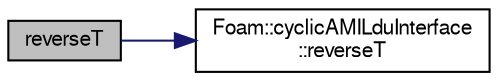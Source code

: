 digraph "reverseT"
{
  bgcolor="transparent";
  edge [fontname="FreeSans",fontsize="10",labelfontname="FreeSans",labelfontsize="10"];
  node [fontname="FreeSans",fontsize="10",shape=record];
  rankdir="LR";
  Node42 [label="reverseT",height=0.2,width=0.4,color="black", fillcolor="grey75", style="filled", fontcolor="black"];
  Node42 -> Node43 [color="midnightblue",fontsize="10",style="solid",fontname="FreeSans"];
  Node43 [label="Foam::cyclicAMILduInterface\l::reverseT",height=0.2,width=0.4,color="black",URL="$a24930.html#a305de1bb13911d7cbbedb186786620ee",tooltip="Return face reverse transformation tensor. "];
}
